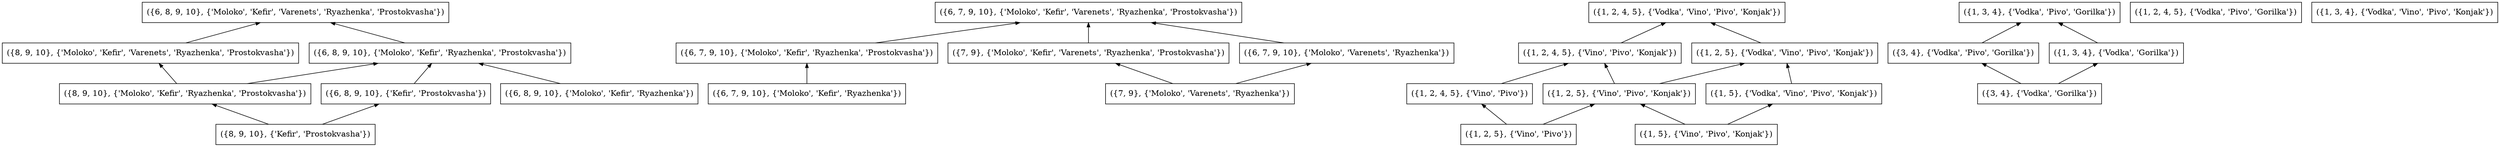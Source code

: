 digraph lattice
{
   // top to bottom
rankdir=TB;
concentrate=true;
edge [dir=back, arrowsize=0.75, color=black];
// top and bottom concepts
// inner concepts
node [shape=box, peripheries=1, color=black, style=solid];
// all concepts
27 [label="({8, 9, 10}, {'Moloko', 'Kefir', 'Ryazhenka', 'Prostokvasha'})"];
26 [label="({6, 8, 9, 10}, {'Moloko', 'Kefir', 'Ryazhenka', 'Prostokvasha'})"];
25 [label="({6, 7, 9, 10}, {'Moloko', 'Kefir', 'Ryazhenka', 'Prostokvasha'})"];
24 [label="({8, 9, 10}, {'Moloko', 'Kefir', 'Varenets', 'Ryazhenka', 'Prostokvasha'})"];
23 [label="({7, 9}, {'Moloko', 'Kefir', 'Varenets', 'Ryazhenka', 'Prostokvasha'})"];
22 [label="({6, 8, 9, 10}, {'Moloko', 'Kefir', 'Varenets', 'Ryazhenka', 'Prostokvasha'})"];
21 [label="({6, 7, 9, 10}, {'Moloko', 'Kefir', 'Varenets', 'Ryazhenka', 'Prostokvasha'})"];
20 [label="({8, 9, 10}, {'Kefir', 'Prostokvasha'})"];
19 [label="({6, 8, 9, 10}, {'Kefir', 'Prostokvasha'})"];
18 [label="({7, 9}, {'Moloko', 'Varenets', 'Ryazhenka'})"];
17 [label="({6, 7, 9, 10}, {'Moloko', 'Varenets', 'Ryazhenka'})"];
16 [label="({6, 8, 9, 10}, {'Moloko', 'Kefir', 'Ryazhenka'})"];
15 [label="({6, 7, 9, 10}, {'Moloko', 'Kefir', 'Ryazhenka'})"];
14 [label="({1, 5}, {'Vino', 'Pivo', 'Konjak'})"];
13 [label="({1, 2, 4, 5}, {'Vino', 'Pivo', 'Konjak'})"];
12 [label="({1, 2, 5}, {'Vino', 'Pivo', 'Konjak'})"];
11 [label="({3, 4}, {'Vodka', 'Pivo', 'Gorilka'})"];
10 [label="({1, 2, 4, 5}, {'Vodka', 'Pivo', 'Gorilka'})"];
9 [label="({1, 3, 4}, {'Vodka', 'Pivo', 'Gorilka'})"];
8 [label="({3, 4}, {'Vodka', 'Gorilka'})"];
7 [label="({1, 3, 4}, {'Vodka', 'Gorilka'})"];
6 [label="({1, 2, 4, 5}, {'Vino', 'Pivo'})"];
5 [label="({1, 2, 5}, {'Vino', 'Pivo'})"];
4 [label="({1, 5}, {'Vodka', 'Vino', 'Pivo', 'Konjak'})"];
3 [label="({1, 2, 4, 5}, {'Vodka', 'Vino', 'Pivo', 'Konjak'})"];
2 [label="({1, 2, 5}, {'Vodka', 'Vino', 'Pivo', 'Konjak'})"];
1 [label="({1, 3, 4}, {'Vodka', 'Vino', 'Pivo', 'Konjak'})"];
// links between the concepts
3 -> 2;
2 -> 4;
6 -> 5;
12 -> 5;
13 -> 6;
9 -> 7;
7 -> 8;
11 -> 8;
9 -> 11;
2 -> 12;
13 -> 12;
3 -> 13;
4 -> 14;
12 -> 14;
25 -> 15;
26 -> 16;
21 -> 17;
17 -> 18;
23 -> 18;
26 -> 19;
19 -> 20;
27 -> 20;
21 -> 23;
22 -> 24;
21 -> 25;
22 -> 26;
24 -> 27;
26 -> 27;
}
